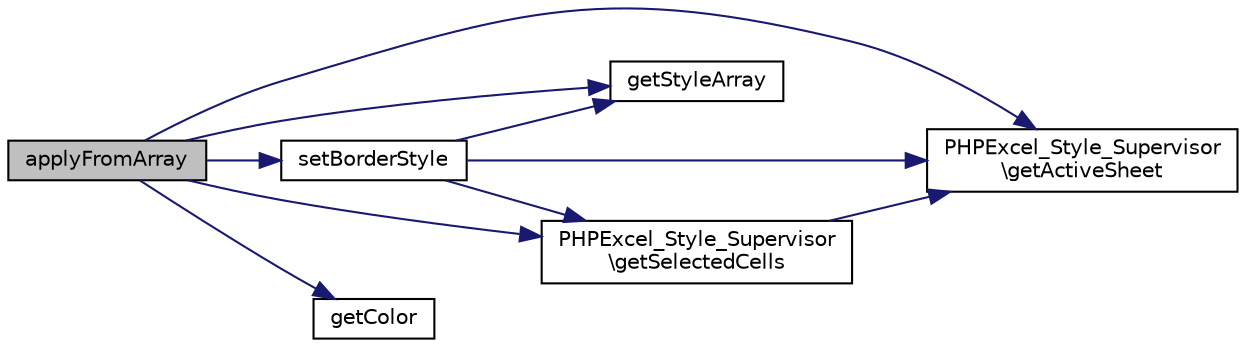 digraph "applyFromArray"
{
  edge [fontname="Helvetica",fontsize="10",labelfontname="Helvetica",labelfontsize="10"];
  node [fontname="Helvetica",fontsize="10",shape=record];
  rankdir="LR";
  Node2 [label="applyFromArray",height=0.2,width=0.4,color="black", fillcolor="grey75", style="filled", fontcolor="black"];
  Node2 -> Node3 [color="midnightblue",fontsize="10",style="solid",fontname="Helvetica"];
  Node3 [label="PHPExcel_Style_Supervisor\l\\getActiveSheet",height=0.2,width=0.4,color="black", fillcolor="white", style="filled",URL="$class_p_h_p_excel___style___supervisor.html#aec8f52691db1a69bb76b089bdae0c8e6"];
  Node2 -> Node4 [color="midnightblue",fontsize="10",style="solid",fontname="Helvetica"];
  Node4 [label="PHPExcel_Style_Supervisor\l\\getSelectedCells",height=0.2,width=0.4,color="black", fillcolor="white", style="filled",URL="$class_p_h_p_excel___style___supervisor.html#ab17aa77ef10e750a08120fbf6f965eb2"];
  Node4 -> Node3 [color="midnightblue",fontsize="10",style="solid",fontname="Helvetica"];
  Node2 -> Node5 [color="midnightblue",fontsize="10",style="solid",fontname="Helvetica"];
  Node5 [label="getStyleArray",height=0.2,width=0.4,color="black", fillcolor="white", style="filled",URL="$class_p_h_p_excel___style___border.html#af6c54f6a9dcec97e4b2e1bf4fb4d9092"];
  Node2 -> Node6 [color="midnightblue",fontsize="10",style="solid",fontname="Helvetica"];
  Node6 [label="setBorderStyle",height=0.2,width=0.4,color="black", fillcolor="white", style="filled",URL="$class_p_h_p_excel___style___border.html#aeac3b4cc89836037c6dd6a21d3e55008"];
  Node6 -> Node5 [color="midnightblue",fontsize="10",style="solid",fontname="Helvetica"];
  Node6 -> Node3 [color="midnightblue",fontsize="10",style="solid",fontname="Helvetica"];
  Node6 -> Node4 [color="midnightblue",fontsize="10",style="solid",fontname="Helvetica"];
  Node2 -> Node7 [color="midnightblue",fontsize="10",style="solid",fontname="Helvetica"];
  Node7 [label="getColor",height=0.2,width=0.4,color="black", fillcolor="white", style="filled",URL="$class_p_h_p_excel___style___border.html#aa8642511e4effd1b9ff80c64ff788cfd"];
}
